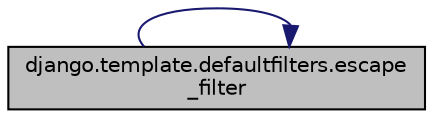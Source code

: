 digraph "django.template.defaultfilters.escape_filter"
{
 // LATEX_PDF_SIZE
  edge [fontname="Helvetica",fontsize="10",labelfontname="Helvetica",labelfontsize="10"];
  node [fontname="Helvetica",fontsize="10",shape=record];
  rankdir="LR";
  Node1 [label="django.template.defaultfilters.escape\l_filter",height=0.2,width=0.4,color="black", fillcolor="grey75", style="filled", fontcolor="black",tooltip="HTML STRINGS #."];
  Node1 -> Node1 [color="midnightblue",fontsize="10",style="solid",fontname="Helvetica"];
}
